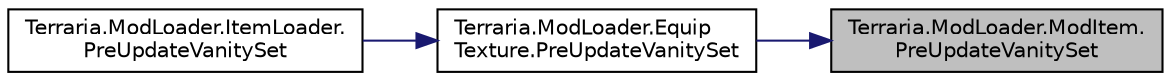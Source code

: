 digraph "Terraria.ModLoader.ModItem.PreUpdateVanitySet"
{
 // LATEX_PDF_SIZE
  edge [fontname="Helvetica",fontsize="10",labelfontname="Helvetica",labelfontsize="10"];
  node [fontname="Helvetica",fontsize="10",shape=record];
  rankdir="RL";
  Node1 [label="Terraria.ModLoader.ModItem.\lPreUpdateVanitySet",height=0.2,width=0.4,color="black", fillcolor="grey75", style="filled", fontcolor="black",tooltip="Allows you to create special effects (such as the necro armor's hurt noise) when the player wears thi..."];
  Node1 -> Node2 [dir="back",color="midnightblue",fontsize="10",style="solid",fontname="Helvetica"];
  Node2 [label="Terraria.ModLoader.Equip\lTexture.PreUpdateVanitySet",height=0.2,width=0.4,color="black", fillcolor="white", style="filled",URL="$class_terraria_1_1_mod_loader_1_1_equip_texture.html#aa904bf2469387af9a116926e53f9dd86",tooltip="Allows you to create special effects (such as the necro armor's hurt noise) when the player wears thi..."];
  Node2 -> Node3 [dir="back",color="midnightblue",fontsize="10",style="solid",fontname="Helvetica"];
  Node3 [label="Terraria.ModLoader.ItemLoader.\lPreUpdateVanitySet",height=0.2,width=0.4,color="black", fillcolor="white", style="filled",URL="$class_terraria_1_1_mod_loader_1_1_item_loader.html#a040ee98f9ddb5a1c555b0a08e7ea31de",tooltip="If the player's head texture's IsVanitySet returns true, calls the equipment texture's PreUpdateVanit..."];
}
